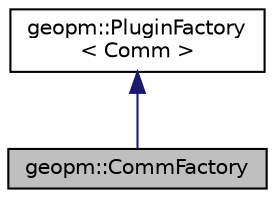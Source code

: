 digraph "geopm::CommFactory"
{
  edge [fontname="Helvetica",fontsize="10",labelfontname="Helvetica",labelfontsize="10"];
  node [fontname="Helvetica",fontsize="10",shape=record];
  Node2 [label="geopm::CommFactory",height=0.2,width=0.4,color="black", fillcolor="grey75", style="filled", fontcolor="black"];
  Node3 -> Node2 [dir="back",color="midnightblue",fontsize="10",style="solid",fontname="Helvetica"];
  Node3 [label="geopm::PluginFactory\l\< Comm \>",height=0.2,width=0.4,color="black", fillcolor="white", style="filled",URL="$classgeopm_1_1_plugin_factory.html"];
}
